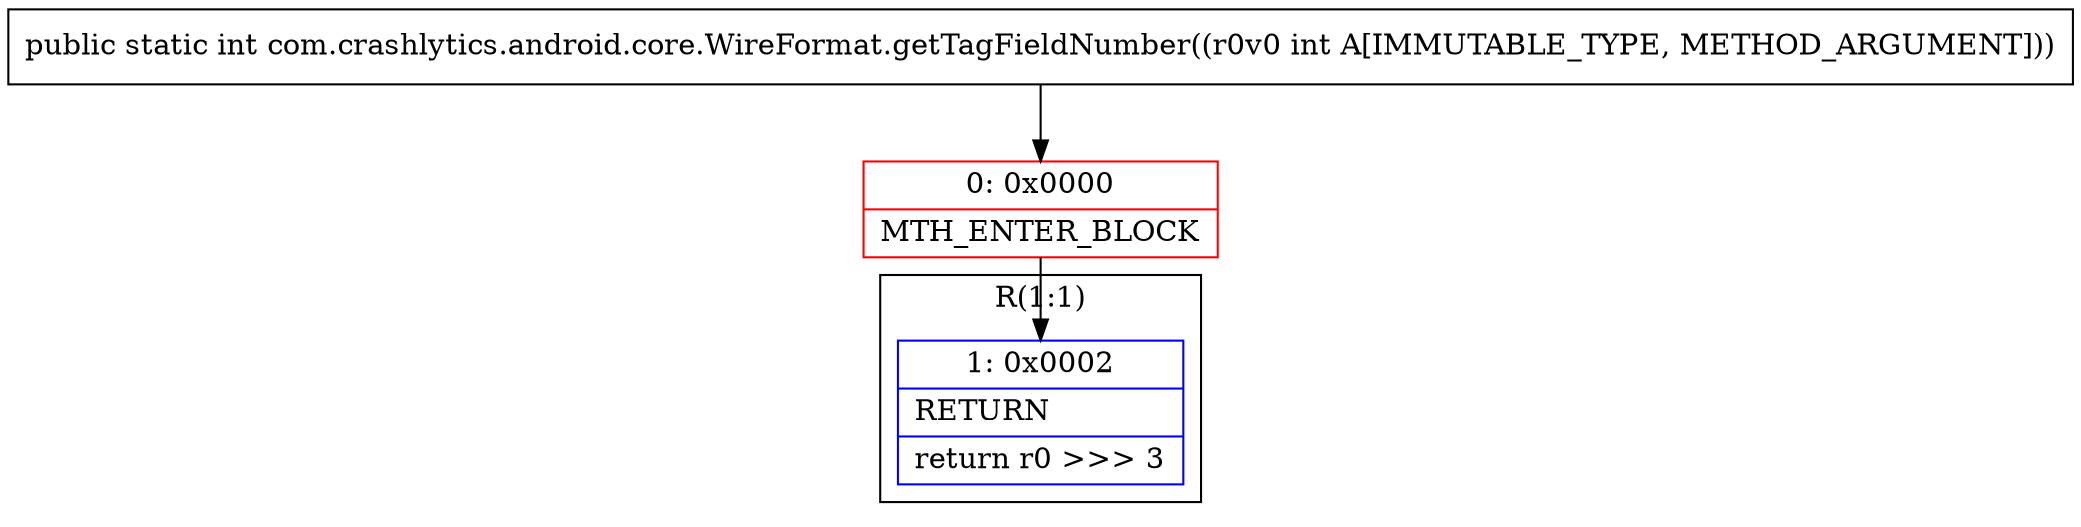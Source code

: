 digraph "CFG forcom.crashlytics.android.core.WireFormat.getTagFieldNumber(I)I" {
subgraph cluster_Region_1027537593 {
label = "R(1:1)";
node [shape=record,color=blue];
Node_1 [shape=record,label="{1\:\ 0x0002|RETURN\l|return r0 \>\>\> 3\l}"];
}
Node_0 [shape=record,color=red,label="{0\:\ 0x0000|MTH_ENTER_BLOCK\l}"];
MethodNode[shape=record,label="{public static int com.crashlytics.android.core.WireFormat.getTagFieldNumber((r0v0 int A[IMMUTABLE_TYPE, METHOD_ARGUMENT])) }"];
MethodNode -> Node_0;
Node_0 -> Node_1;
}

